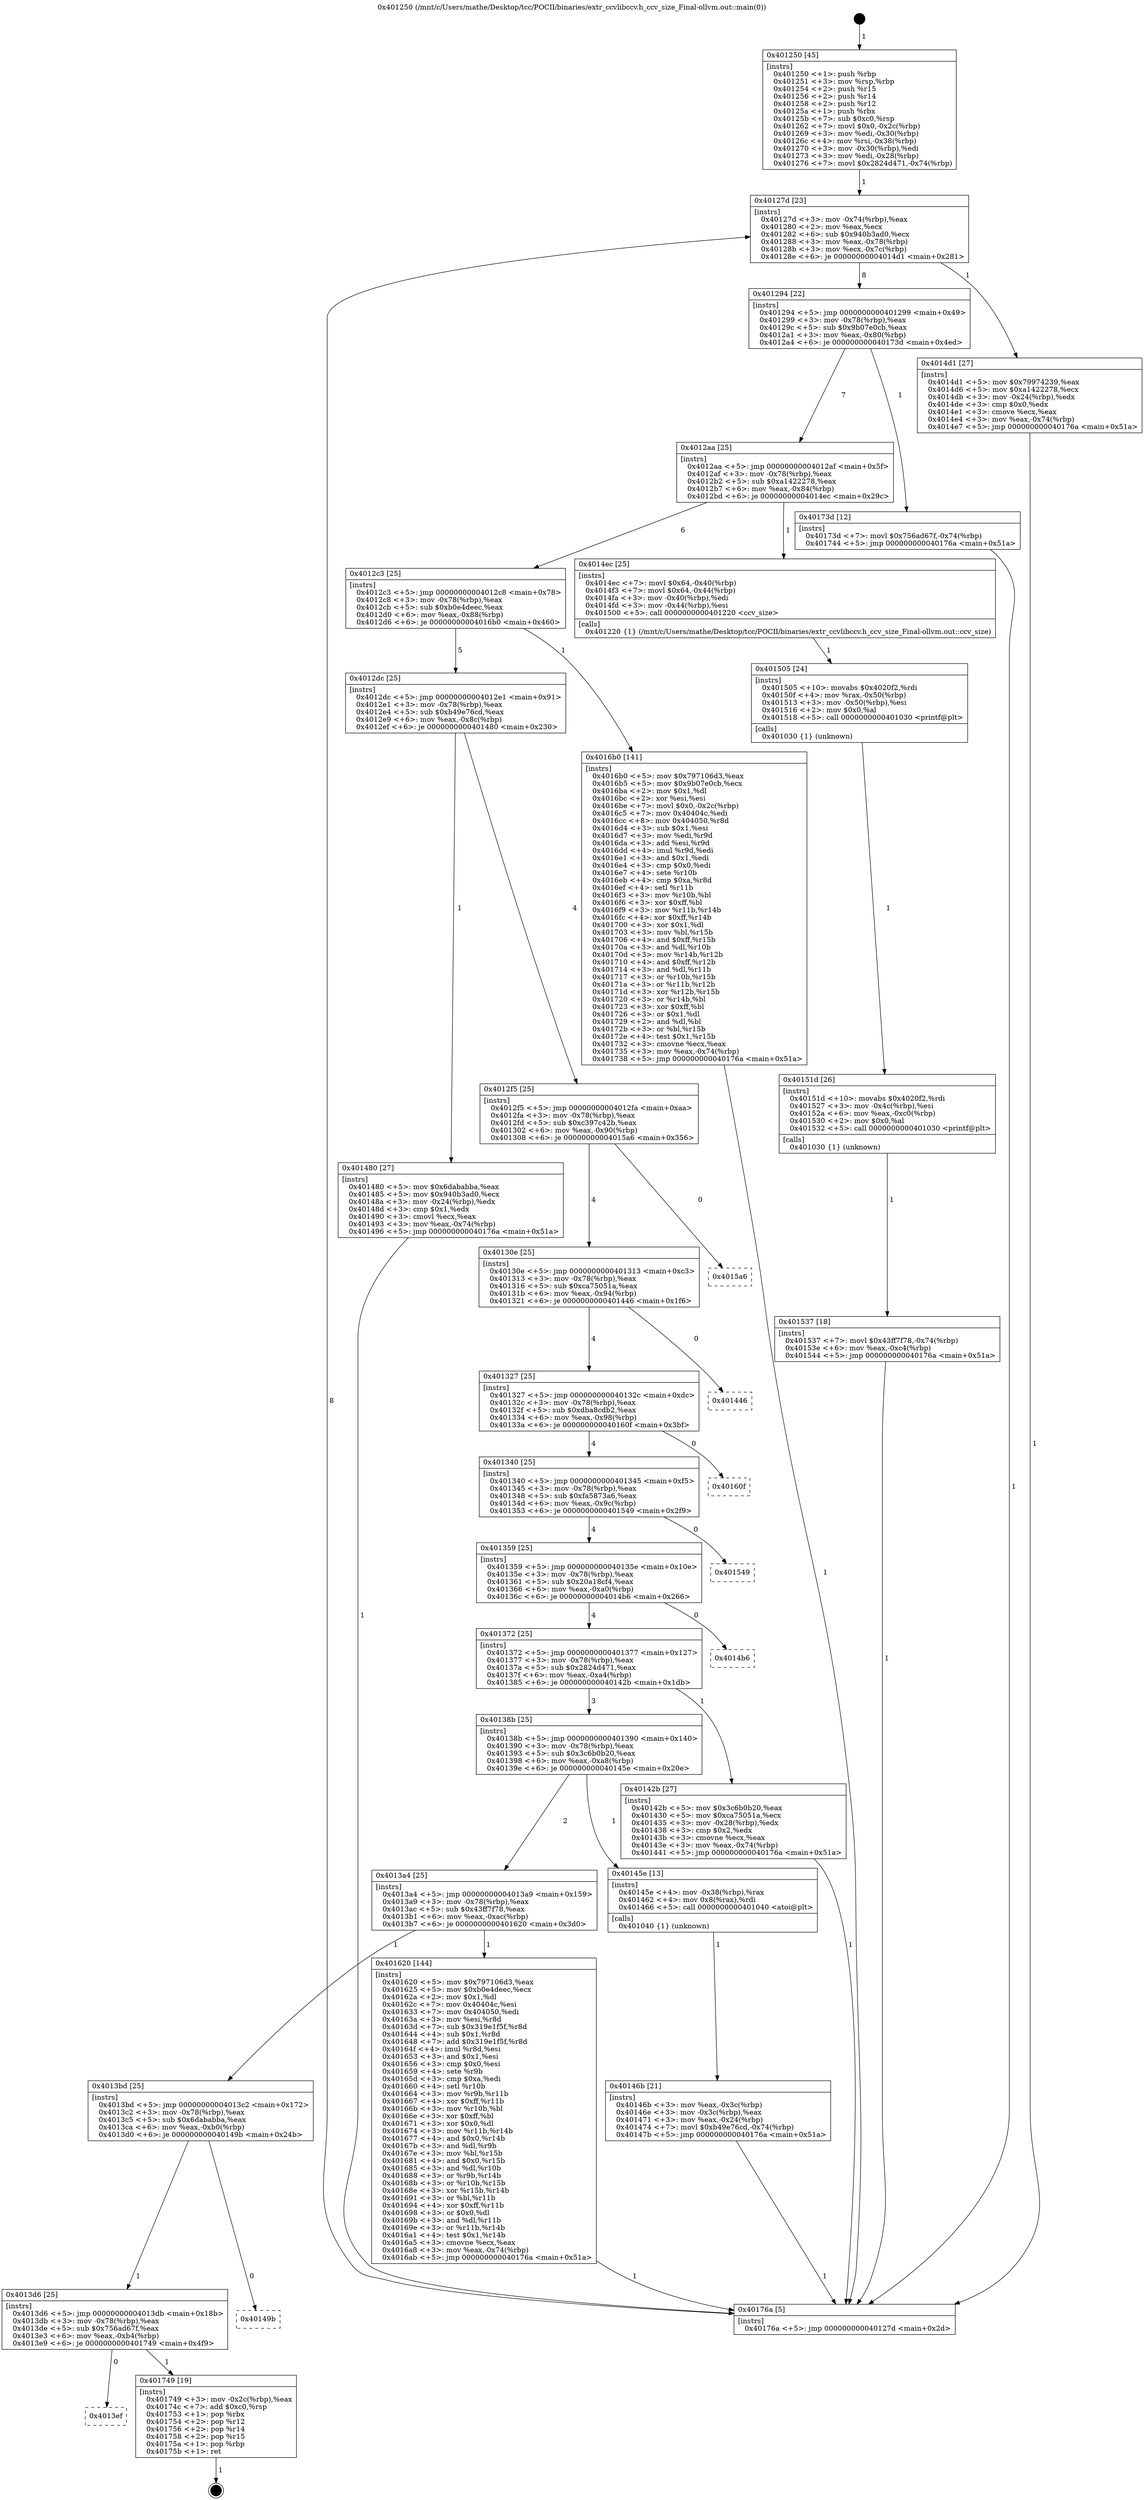 digraph "0x401250" {
  label = "0x401250 (/mnt/c/Users/mathe/Desktop/tcc/POCII/binaries/extr_ccvlibccv.h_ccv_size_Final-ollvm.out::main(0))"
  labelloc = "t"
  node[shape=record]

  Entry [label="",width=0.3,height=0.3,shape=circle,fillcolor=black,style=filled]
  "0x40127d" [label="{
     0x40127d [23]\l
     | [instrs]\l
     &nbsp;&nbsp;0x40127d \<+3\>: mov -0x74(%rbp),%eax\l
     &nbsp;&nbsp;0x401280 \<+2\>: mov %eax,%ecx\l
     &nbsp;&nbsp;0x401282 \<+6\>: sub $0x940b3ad0,%ecx\l
     &nbsp;&nbsp;0x401288 \<+3\>: mov %eax,-0x78(%rbp)\l
     &nbsp;&nbsp;0x40128b \<+3\>: mov %ecx,-0x7c(%rbp)\l
     &nbsp;&nbsp;0x40128e \<+6\>: je 00000000004014d1 \<main+0x281\>\l
  }"]
  "0x4014d1" [label="{
     0x4014d1 [27]\l
     | [instrs]\l
     &nbsp;&nbsp;0x4014d1 \<+5\>: mov $0x79974239,%eax\l
     &nbsp;&nbsp;0x4014d6 \<+5\>: mov $0xa1422278,%ecx\l
     &nbsp;&nbsp;0x4014db \<+3\>: mov -0x24(%rbp),%edx\l
     &nbsp;&nbsp;0x4014de \<+3\>: cmp $0x0,%edx\l
     &nbsp;&nbsp;0x4014e1 \<+3\>: cmove %ecx,%eax\l
     &nbsp;&nbsp;0x4014e4 \<+3\>: mov %eax,-0x74(%rbp)\l
     &nbsp;&nbsp;0x4014e7 \<+5\>: jmp 000000000040176a \<main+0x51a\>\l
  }"]
  "0x401294" [label="{
     0x401294 [22]\l
     | [instrs]\l
     &nbsp;&nbsp;0x401294 \<+5\>: jmp 0000000000401299 \<main+0x49\>\l
     &nbsp;&nbsp;0x401299 \<+3\>: mov -0x78(%rbp),%eax\l
     &nbsp;&nbsp;0x40129c \<+5\>: sub $0x9b07e0cb,%eax\l
     &nbsp;&nbsp;0x4012a1 \<+3\>: mov %eax,-0x80(%rbp)\l
     &nbsp;&nbsp;0x4012a4 \<+6\>: je 000000000040173d \<main+0x4ed\>\l
  }"]
  Exit [label="",width=0.3,height=0.3,shape=circle,fillcolor=black,style=filled,peripheries=2]
  "0x40173d" [label="{
     0x40173d [12]\l
     | [instrs]\l
     &nbsp;&nbsp;0x40173d \<+7\>: movl $0x756ad67f,-0x74(%rbp)\l
     &nbsp;&nbsp;0x401744 \<+5\>: jmp 000000000040176a \<main+0x51a\>\l
  }"]
  "0x4012aa" [label="{
     0x4012aa [25]\l
     | [instrs]\l
     &nbsp;&nbsp;0x4012aa \<+5\>: jmp 00000000004012af \<main+0x5f\>\l
     &nbsp;&nbsp;0x4012af \<+3\>: mov -0x78(%rbp),%eax\l
     &nbsp;&nbsp;0x4012b2 \<+5\>: sub $0xa1422278,%eax\l
     &nbsp;&nbsp;0x4012b7 \<+6\>: mov %eax,-0x84(%rbp)\l
     &nbsp;&nbsp;0x4012bd \<+6\>: je 00000000004014ec \<main+0x29c\>\l
  }"]
  "0x4013ef" [label="{
     0x4013ef\l
  }", style=dashed]
  "0x4014ec" [label="{
     0x4014ec [25]\l
     | [instrs]\l
     &nbsp;&nbsp;0x4014ec \<+7\>: movl $0x64,-0x40(%rbp)\l
     &nbsp;&nbsp;0x4014f3 \<+7\>: movl $0x64,-0x44(%rbp)\l
     &nbsp;&nbsp;0x4014fa \<+3\>: mov -0x40(%rbp),%edi\l
     &nbsp;&nbsp;0x4014fd \<+3\>: mov -0x44(%rbp),%esi\l
     &nbsp;&nbsp;0x401500 \<+5\>: call 0000000000401220 \<ccv_size\>\l
     | [calls]\l
     &nbsp;&nbsp;0x401220 \{1\} (/mnt/c/Users/mathe/Desktop/tcc/POCII/binaries/extr_ccvlibccv.h_ccv_size_Final-ollvm.out::ccv_size)\l
  }"]
  "0x4012c3" [label="{
     0x4012c3 [25]\l
     | [instrs]\l
     &nbsp;&nbsp;0x4012c3 \<+5\>: jmp 00000000004012c8 \<main+0x78\>\l
     &nbsp;&nbsp;0x4012c8 \<+3\>: mov -0x78(%rbp),%eax\l
     &nbsp;&nbsp;0x4012cb \<+5\>: sub $0xb0e4deec,%eax\l
     &nbsp;&nbsp;0x4012d0 \<+6\>: mov %eax,-0x88(%rbp)\l
     &nbsp;&nbsp;0x4012d6 \<+6\>: je 00000000004016b0 \<main+0x460\>\l
  }"]
  "0x401749" [label="{
     0x401749 [19]\l
     | [instrs]\l
     &nbsp;&nbsp;0x401749 \<+3\>: mov -0x2c(%rbp),%eax\l
     &nbsp;&nbsp;0x40174c \<+7\>: add $0xc0,%rsp\l
     &nbsp;&nbsp;0x401753 \<+1\>: pop %rbx\l
     &nbsp;&nbsp;0x401754 \<+2\>: pop %r12\l
     &nbsp;&nbsp;0x401756 \<+2\>: pop %r14\l
     &nbsp;&nbsp;0x401758 \<+2\>: pop %r15\l
     &nbsp;&nbsp;0x40175a \<+1\>: pop %rbp\l
     &nbsp;&nbsp;0x40175b \<+1\>: ret\l
  }"]
  "0x4016b0" [label="{
     0x4016b0 [141]\l
     | [instrs]\l
     &nbsp;&nbsp;0x4016b0 \<+5\>: mov $0x797106d3,%eax\l
     &nbsp;&nbsp;0x4016b5 \<+5\>: mov $0x9b07e0cb,%ecx\l
     &nbsp;&nbsp;0x4016ba \<+2\>: mov $0x1,%dl\l
     &nbsp;&nbsp;0x4016bc \<+2\>: xor %esi,%esi\l
     &nbsp;&nbsp;0x4016be \<+7\>: movl $0x0,-0x2c(%rbp)\l
     &nbsp;&nbsp;0x4016c5 \<+7\>: mov 0x40404c,%edi\l
     &nbsp;&nbsp;0x4016cc \<+8\>: mov 0x404050,%r8d\l
     &nbsp;&nbsp;0x4016d4 \<+3\>: sub $0x1,%esi\l
     &nbsp;&nbsp;0x4016d7 \<+3\>: mov %edi,%r9d\l
     &nbsp;&nbsp;0x4016da \<+3\>: add %esi,%r9d\l
     &nbsp;&nbsp;0x4016dd \<+4\>: imul %r9d,%edi\l
     &nbsp;&nbsp;0x4016e1 \<+3\>: and $0x1,%edi\l
     &nbsp;&nbsp;0x4016e4 \<+3\>: cmp $0x0,%edi\l
     &nbsp;&nbsp;0x4016e7 \<+4\>: sete %r10b\l
     &nbsp;&nbsp;0x4016eb \<+4\>: cmp $0xa,%r8d\l
     &nbsp;&nbsp;0x4016ef \<+4\>: setl %r11b\l
     &nbsp;&nbsp;0x4016f3 \<+3\>: mov %r10b,%bl\l
     &nbsp;&nbsp;0x4016f6 \<+3\>: xor $0xff,%bl\l
     &nbsp;&nbsp;0x4016f9 \<+3\>: mov %r11b,%r14b\l
     &nbsp;&nbsp;0x4016fc \<+4\>: xor $0xff,%r14b\l
     &nbsp;&nbsp;0x401700 \<+3\>: xor $0x1,%dl\l
     &nbsp;&nbsp;0x401703 \<+3\>: mov %bl,%r15b\l
     &nbsp;&nbsp;0x401706 \<+4\>: and $0xff,%r15b\l
     &nbsp;&nbsp;0x40170a \<+3\>: and %dl,%r10b\l
     &nbsp;&nbsp;0x40170d \<+3\>: mov %r14b,%r12b\l
     &nbsp;&nbsp;0x401710 \<+4\>: and $0xff,%r12b\l
     &nbsp;&nbsp;0x401714 \<+3\>: and %dl,%r11b\l
     &nbsp;&nbsp;0x401717 \<+3\>: or %r10b,%r15b\l
     &nbsp;&nbsp;0x40171a \<+3\>: or %r11b,%r12b\l
     &nbsp;&nbsp;0x40171d \<+3\>: xor %r12b,%r15b\l
     &nbsp;&nbsp;0x401720 \<+3\>: or %r14b,%bl\l
     &nbsp;&nbsp;0x401723 \<+3\>: xor $0xff,%bl\l
     &nbsp;&nbsp;0x401726 \<+3\>: or $0x1,%dl\l
     &nbsp;&nbsp;0x401729 \<+2\>: and %dl,%bl\l
     &nbsp;&nbsp;0x40172b \<+3\>: or %bl,%r15b\l
     &nbsp;&nbsp;0x40172e \<+4\>: test $0x1,%r15b\l
     &nbsp;&nbsp;0x401732 \<+3\>: cmovne %ecx,%eax\l
     &nbsp;&nbsp;0x401735 \<+3\>: mov %eax,-0x74(%rbp)\l
     &nbsp;&nbsp;0x401738 \<+5\>: jmp 000000000040176a \<main+0x51a\>\l
  }"]
  "0x4012dc" [label="{
     0x4012dc [25]\l
     | [instrs]\l
     &nbsp;&nbsp;0x4012dc \<+5\>: jmp 00000000004012e1 \<main+0x91\>\l
     &nbsp;&nbsp;0x4012e1 \<+3\>: mov -0x78(%rbp),%eax\l
     &nbsp;&nbsp;0x4012e4 \<+5\>: sub $0xb49e76cd,%eax\l
     &nbsp;&nbsp;0x4012e9 \<+6\>: mov %eax,-0x8c(%rbp)\l
     &nbsp;&nbsp;0x4012ef \<+6\>: je 0000000000401480 \<main+0x230\>\l
  }"]
  "0x4013d6" [label="{
     0x4013d6 [25]\l
     | [instrs]\l
     &nbsp;&nbsp;0x4013d6 \<+5\>: jmp 00000000004013db \<main+0x18b\>\l
     &nbsp;&nbsp;0x4013db \<+3\>: mov -0x78(%rbp),%eax\l
     &nbsp;&nbsp;0x4013de \<+5\>: sub $0x756ad67f,%eax\l
     &nbsp;&nbsp;0x4013e3 \<+6\>: mov %eax,-0xb4(%rbp)\l
     &nbsp;&nbsp;0x4013e9 \<+6\>: je 0000000000401749 \<main+0x4f9\>\l
  }"]
  "0x401480" [label="{
     0x401480 [27]\l
     | [instrs]\l
     &nbsp;&nbsp;0x401480 \<+5\>: mov $0x6dababba,%eax\l
     &nbsp;&nbsp;0x401485 \<+5\>: mov $0x940b3ad0,%ecx\l
     &nbsp;&nbsp;0x40148a \<+3\>: mov -0x24(%rbp),%edx\l
     &nbsp;&nbsp;0x40148d \<+3\>: cmp $0x1,%edx\l
     &nbsp;&nbsp;0x401490 \<+3\>: cmovl %ecx,%eax\l
     &nbsp;&nbsp;0x401493 \<+3\>: mov %eax,-0x74(%rbp)\l
     &nbsp;&nbsp;0x401496 \<+5\>: jmp 000000000040176a \<main+0x51a\>\l
  }"]
  "0x4012f5" [label="{
     0x4012f5 [25]\l
     | [instrs]\l
     &nbsp;&nbsp;0x4012f5 \<+5\>: jmp 00000000004012fa \<main+0xaa\>\l
     &nbsp;&nbsp;0x4012fa \<+3\>: mov -0x78(%rbp),%eax\l
     &nbsp;&nbsp;0x4012fd \<+5\>: sub $0xc397c42b,%eax\l
     &nbsp;&nbsp;0x401302 \<+6\>: mov %eax,-0x90(%rbp)\l
     &nbsp;&nbsp;0x401308 \<+6\>: je 00000000004015a6 \<main+0x356\>\l
  }"]
  "0x40149b" [label="{
     0x40149b\l
  }", style=dashed]
  "0x4015a6" [label="{
     0x4015a6\l
  }", style=dashed]
  "0x40130e" [label="{
     0x40130e [25]\l
     | [instrs]\l
     &nbsp;&nbsp;0x40130e \<+5\>: jmp 0000000000401313 \<main+0xc3\>\l
     &nbsp;&nbsp;0x401313 \<+3\>: mov -0x78(%rbp),%eax\l
     &nbsp;&nbsp;0x401316 \<+5\>: sub $0xca75051a,%eax\l
     &nbsp;&nbsp;0x40131b \<+6\>: mov %eax,-0x94(%rbp)\l
     &nbsp;&nbsp;0x401321 \<+6\>: je 0000000000401446 \<main+0x1f6\>\l
  }"]
  "0x4013bd" [label="{
     0x4013bd [25]\l
     | [instrs]\l
     &nbsp;&nbsp;0x4013bd \<+5\>: jmp 00000000004013c2 \<main+0x172\>\l
     &nbsp;&nbsp;0x4013c2 \<+3\>: mov -0x78(%rbp),%eax\l
     &nbsp;&nbsp;0x4013c5 \<+5\>: sub $0x6dababba,%eax\l
     &nbsp;&nbsp;0x4013ca \<+6\>: mov %eax,-0xb0(%rbp)\l
     &nbsp;&nbsp;0x4013d0 \<+6\>: je 000000000040149b \<main+0x24b\>\l
  }"]
  "0x401446" [label="{
     0x401446\l
  }", style=dashed]
  "0x401327" [label="{
     0x401327 [25]\l
     | [instrs]\l
     &nbsp;&nbsp;0x401327 \<+5\>: jmp 000000000040132c \<main+0xdc\>\l
     &nbsp;&nbsp;0x40132c \<+3\>: mov -0x78(%rbp),%eax\l
     &nbsp;&nbsp;0x40132f \<+5\>: sub $0xdba8cdb2,%eax\l
     &nbsp;&nbsp;0x401334 \<+6\>: mov %eax,-0x98(%rbp)\l
     &nbsp;&nbsp;0x40133a \<+6\>: je 000000000040160f \<main+0x3bf\>\l
  }"]
  "0x401620" [label="{
     0x401620 [144]\l
     | [instrs]\l
     &nbsp;&nbsp;0x401620 \<+5\>: mov $0x797106d3,%eax\l
     &nbsp;&nbsp;0x401625 \<+5\>: mov $0xb0e4deec,%ecx\l
     &nbsp;&nbsp;0x40162a \<+2\>: mov $0x1,%dl\l
     &nbsp;&nbsp;0x40162c \<+7\>: mov 0x40404c,%esi\l
     &nbsp;&nbsp;0x401633 \<+7\>: mov 0x404050,%edi\l
     &nbsp;&nbsp;0x40163a \<+3\>: mov %esi,%r8d\l
     &nbsp;&nbsp;0x40163d \<+7\>: sub $0x319e1f5f,%r8d\l
     &nbsp;&nbsp;0x401644 \<+4\>: sub $0x1,%r8d\l
     &nbsp;&nbsp;0x401648 \<+7\>: add $0x319e1f5f,%r8d\l
     &nbsp;&nbsp;0x40164f \<+4\>: imul %r8d,%esi\l
     &nbsp;&nbsp;0x401653 \<+3\>: and $0x1,%esi\l
     &nbsp;&nbsp;0x401656 \<+3\>: cmp $0x0,%esi\l
     &nbsp;&nbsp;0x401659 \<+4\>: sete %r9b\l
     &nbsp;&nbsp;0x40165d \<+3\>: cmp $0xa,%edi\l
     &nbsp;&nbsp;0x401660 \<+4\>: setl %r10b\l
     &nbsp;&nbsp;0x401664 \<+3\>: mov %r9b,%r11b\l
     &nbsp;&nbsp;0x401667 \<+4\>: xor $0xff,%r11b\l
     &nbsp;&nbsp;0x40166b \<+3\>: mov %r10b,%bl\l
     &nbsp;&nbsp;0x40166e \<+3\>: xor $0xff,%bl\l
     &nbsp;&nbsp;0x401671 \<+3\>: xor $0x0,%dl\l
     &nbsp;&nbsp;0x401674 \<+3\>: mov %r11b,%r14b\l
     &nbsp;&nbsp;0x401677 \<+4\>: and $0x0,%r14b\l
     &nbsp;&nbsp;0x40167b \<+3\>: and %dl,%r9b\l
     &nbsp;&nbsp;0x40167e \<+3\>: mov %bl,%r15b\l
     &nbsp;&nbsp;0x401681 \<+4\>: and $0x0,%r15b\l
     &nbsp;&nbsp;0x401685 \<+3\>: and %dl,%r10b\l
     &nbsp;&nbsp;0x401688 \<+3\>: or %r9b,%r14b\l
     &nbsp;&nbsp;0x40168b \<+3\>: or %r10b,%r15b\l
     &nbsp;&nbsp;0x40168e \<+3\>: xor %r15b,%r14b\l
     &nbsp;&nbsp;0x401691 \<+3\>: or %bl,%r11b\l
     &nbsp;&nbsp;0x401694 \<+4\>: xor $0xff,%r11b\l
     &nbsp;&nbsp;0x401698 \<+3\>: or $0x0,%dl\l
     &nbsp;&nbsp;0x40169b \<+3\>: and %dl,%r11b\l
     &nbsp;&nbsp;0x40169e \<+3\>: or %r11b,%r14b\l
     &nbsp;&nbsp;0x4016a1 \<+4\>: test $0x1,%r14b\l
     &nbsp;&nbsp;0x4016a5 \<+3\>: cmovne %ecx,%eax\l
     &nbsp;&nbsp;0x4016a8 \<+3\>: mov %eax,-0x74(%rbp)\l
     &nbsp;&nbsp;0x4016ab \<+5\>: jmp 000000000040176a \<main+0x51a\>\l
  }"]
  "0x40160f" [label="{
     0x40160f\l
  }", style=dashed]
  "0x401340" [label="{
     0x401340 [25]\l
     | [instrs]\l
     &nbsp;&nbsp;0x401340 \<+5\>: jmp 0000000000401345 \<main+0xf5\>\l
     &nbsp;&nbsp;0x401345 \<+3\>: mov -0x78(%rbp),%eax\l
     &nbsp;&nbsp;0x401348 \<+5\>: sub $0xfa5873a6,%eax\l
     &nbsp;&nbsp;0x40134d \<+6\>: mov %eax,-0x9c(%rbp)\l
     &nbsp;&nbsp;0x401353 \<+6\>: je 0000000000401549 \<main+0x2f9\>\l
  }"]
  "0x401537" [label="{
     0x401537 [18]\l
     | [instrs]\l
     &nbsp;&nbsp;0x401537 \<+7\>: movl $0x43ff7f78,-0x74(%rbp)\l
     &nbsp;&nbsp;0x40153e \<+6\>: mov %eax,-0xc4(%rbp)\l
     &nbsp;&nbsp;0x401544 \<+5\>: jmp 000000000040176a \<main+0x51a\>\l
  }"]
  "0x401549" [label="{
     0x401549\l
  }", style=dashed]
  "0x401359" [label="{
     0x401359 [25]\l
     | [instrs]\l
     &nbsp;&nbsp;0x401359 \<+5\>: jmp 000000000040135e \<main+0x10e\>\l
     &nbsp;&nbsp;0x40135e \<+3\>: mov -0x78(%rbp),%eax\l
     &nbsp;&nbsp;0x401361 \<+5\>: sub $0x20a18cf4,%eax\l
     &nbsp;&nbsp;0x401366 \<+6\>: mov %eax,-0xa0(%rbp)\l
     &nbsp;&nbsp;0x40136c \<+6\>: je 00000000004014b6 \<main+0x266\>\l
  }"]
  "0x40151d" [label="{
     0x40151d [26]\l
     | [instrs]\l
     &nbsp;&nbsp;0x40151d \<+10\>: movabs $0x4020f2,%rdi\l
     &nbsp;&nbsp;0x401527 \<+3\>: mov -0x4c(%rbp),%esi\l
     &nbsp;&nbsp;0x40152a \<+6\>: mov %eax,-0xc0(%rbp)\l
     &nbsp;&nbsp;0x401530 \<+2\>: mov $0x0,%al\l
     &nbsp;&nbsp;0x401532 \<+5\>: call 0000000000401030 \<printf@plt\>\l
     | [calls]\l
     &nbsp;&nbsp;0x401030 \{1\} (unknown)\l
  }"]
  "0x4014b6" [label="{
     0x4014b6\l
  }", style=dashed]
  "0x401372" [label="{
     0x401372 [25]\l
     | [instrs]\l
     &nbsp;&nbsp;0x401372 \<+5\>: jmp 0000000000401377 \<main+0x127\>\l
     &nbsp;&nbsp;0x401377 \<+3\>: mov -0x78(%rbp),%eax\l
     &nbsp;&nbsp;0x40137a \<+5\>: sub $0x2824d471,%eax\l
     &nbsp;&nbsp;0x40137f \<+6\>: mov %eax,-0xa4(%rbp)\l
     &nbsp;&nbsp;0x401385 \<+6\>: je 000000000040142b \<main+0x1db\>\l
  }"]
  "0x401505" [label="{
     0x401505 [24]\l
     | [instrs]\l
     &nbsp;&nbsp;0x401505 \<+10\>: movabs $0x4020f2,%rdi\l
     &nbsp;&nbsp;0x40150f \<+4\>: mov %rax,-0x50(%rbp)\l
     &nbsp;&nbsp;0x401513 \<+3\>: mov -0x50(%rbp),%esi\l
     &nbsp;&nbsp;0x401516 \<+2\>: mov $0x0,%al\l
     &nbsp;&nbsp;0x401518 \<+5\>: call 0000000000401030 \<printf@plt\>\l
     | [calls]\l
     &nbsp;&nbsp;0x401030 \{1\} (unknown)\l
  }"]
  "0x40142b" [label="{
     0x40142b [27]\l
     | [instrs]\l
     &nbsp;&nbsp;0x40142b \<+5\>: mov $0x3c6b0b20,%eax\l
     &nbsp;&nbsp;0x401430 \<+5\>: mov $0xca75051a,%ecx\l
     &nbsp;&nbsp;0x401435 \<+3\>: mov -0x28(%rbp),%edx\l
     &nbsp;&nbsp;0x401438 \<+3\>: cmp $0x2,%edx\l
     &nbsp;&nbsp;0x40143b \<+3\>: cmovne %ecx,%eax\l
     &nbsp;&nbsp;0x40143e \<+3\>: mov %eax,-0x74(%rbp)\l
     &nbsp;&nbsp;0x401441 \<+5\>: jmp 000000000040176a \<main+0x51a\>\l
  }"]
  "0x40138b" [label="{
     0x40138b [25]\l
     | [instrs]\l
     &nbsp;&nbsp;0x40138b \<+5\>: jmp 0000000000401390 \<main+0x140\>\l
     &nbsp;&nbsp;0x401390 \<+3\>: mov -0x78(%rbp),%eax\l
     &nbsp;&nbsp;0x401393 \<+5\>: sub $0x3c6b0b20,%eax\l
     &nbsp;&nbsp;0x401398 \<+6\>: mov %eax,-0xa8(%rbp)\l
     &nbsp;&nbsp;0x40139e \<+6\>: je 000000000040145e \<main+0x20e\>\l
  }"]
  "0x40176a" [label="{
     0x40176a [5]\l
     | [instrs]\l
     &nbsp;&nbsp;0x40176a \<+5\>: jmp 000000000040127d \<main+0x2d\>\l
  }"]
  "0x401250" [label="{
     0x401250 [45]\l
     | [instrs]\l
     &nbsp;&nbsp;0x401250 \<+1\>: push %rbp\l
     &nbsp;&nbsp;0x401251 \<+3\>: mov %rsp,%rbp\l
     &nbsp;&nbsp;0x401254 \<+2\>: push %r15\l
     &nbsp;&nbsp;0x401256 \<+2\>: push %r14\l
     &nbsp;&nbsp;0x401258 \<+2\>: push %r12\l
     &nbsp;&nbsp;0x40125a \<+1\>: push %rbx\l
     &nbsp;&nbsp;0x40125b \<+7\>: sub $0xc0,%rsp\l
     &nbsp;&nbsp;0x401262 \<+7\>: movl $0x0,-0x2c(%rbp)\l
     &nbsp;&nbsp;0x401269 \<+3\>: mov %edi,-0x30(%rbp)\l
     &nbsp;&nbsp;0x40126c \<+4\>: mov %rsi,-0x38(%rbp)\l
     &nbsp;&nbsp;0x401270 \<+3\>: mov -0x30(%rbp),%edi\l
     &nbsp;&nbsp;0x401273 \<+3\>: mov %edi,-0x28(%rbp)\l
     &nbsp;&nbsp;0x401276 \<+7\>: movl $0x2824d471,-0x74(%rbp)\l
  }"]
  "0x40146b" [label="{
     0x40146b [21]\l
     | [instrs]\l
     &nbsp;&nbsp;0x40146b \<+3\>: mov %eax,-0x3c(%rbp)\l
     &nbsp;&nbsp;0x40146e \<+3\>: mov -0x3c(%rbp),%eax\l
     &nbsp;&nbsp;0x401471 \<+3\>: mov %eax,-0x24(%rbp)\l
     &nbsp;&nbsp;0x401474 \<+7\>: movl $0xb49e76cd,-0x74(%rbp)\l
     &nbsp;&nbsp;0x40147b \<+5\>: jmp 000000000040176a \<main+0x51a\>\l
  }"]
  "0x40145e" [label="{
     0x40145e [13]\l
     | [instrs]\l
     &nbsp;&nbsp;0x40145e \<+4\>: mov -0x38(%rbp),%rax\l
     &nbsp;&nbsp;0x401462 \<+4\>: mov 0x8(%rax),%rdi\l
     &nbsp;&nbsp;0x401466 \<+5\>: call 0000000000401040 \<atoi@plt\>\l
     | [calls]\l
     &nbsp;&nbsp;0x401040 \{1\} (unknown)\l
  }"]
  "0x4013a4" [label="{
     0x4013a4 [25]\l
     | [instrs]\l
     &nbsp;&nbsp;0x4013a4 \<+5\>: jmp 00000000004013a9 \<main+0x159\>\l
     &nbsp;&nbsp;0x4013a9 \<+3\>: mov -0x78(%rbp),%eax\l
     &nbsp;&nbsp;0x4013ac \<+5\>: sub $0x43ff7f78,%eax\l
     &nbsp;&nbsp;0x4013b1 \<+6\>: mov %eax,-0xac(%rbp)\l
     &nbsp;&nbsp;0x4013b7 \<+6\>: je 0000000000401620 \<main+0x3d0\>\l
  }"]
  Entry -> "0x401250" [label=" 1"]
  "0x40127d" -> "0x4014d1" [label=" 1"]
  "0x40127d" -> "0x401294" [label=" 8"]
  "0x401749" -> Exit [label=" 1"]
  "0x401294" -> "0x40173d" [label=" 1"]
  "0x401294" -> "0x4012aa" [label=" 7"]
  "0x4013d6" -> "0x4013ef" [label=" 0"]
  "0x4012aa" -> "0x4014ec" [label=" 1"]
  "0x4012aa" -> "0x4012c3" [label=" 6"]
  "0x4013d6" -> "0x401749" [label=" 1"]
  "0x4012c3" -> "0x4016b0" [label=" 1"]
  "0x4012c3" -> "0x4012dc" [label=" 5"]
  "0x4013bd" -> "0x4013d6" [label=" 1"]
  "0x4012dc" -> "0x401480" [label=" 1"]
  "0x4012dc" -> "0x4012f5" [label=" 4"]
  "0x4013bd" -> "0x40149b" [label=" 0"]
  "0x4012f5" -> "0x4015a6" [label=" 0"]
  "0x4012f5" -> "0x40130e" [label=" 4"]
  "0x40173d" -> "0x40176a" [label=" 1"]
  "0x40130e" -> "0x401446" [label=" 0"]
  "0x40130e" -> "0x401327" [label=" 4"]
  "0x4016b0" -> "0x40176a" [label=" 1"]
  "0x401327" -> "0x40160f" [label=" 0"]
  "0x401327" -> "0x401340" [label=" 4"]
  "0x401620" -> "0x40176a" [label=" 1"]
  "0x401340" -> "0x401549" [label=" 0"]
  "0x401340" -> "0x401359" [label=" 4"]
  "0x4013a4" -> "0x401620" [label=" 1"]
  "0x401359" -> "0x4014b6" [label=" 0"]
  "0x401359" -> "0x401372" [label=" 4"]
  "0x4013a4" -> "0x4013bd" [label=" 1"]
  "0x401372" -> "0x40142b" [label=" 1"]
  "0x401372" -> "0x40138b" [label=" 3"]
  "0x40142b" -> "0x40176a" [label=" 1"]
  "0x401250" -> "0x40127d" [label=" 1"]
  "0x40176a" -> "0x40127d" [label=" 8"]
  "0x401537" -> "0x40176a" [label=" 1"]
  "0x40138b" -> "0x40145e" [label=" 1"]
  "0x40138b" -> "0x4013a4" [label=" 2"]
  "0x40145e" -> "0x40146b" [label=" 1"]
  "0x40146b" -> "0x40176a" [label=" 1"]
  "0x401480" -> "0x40176a" [label=" 1"]
  "0x4014d1" -> "0x40176a" [label=" 1"]
  "0x4014ec" -> "0x401505" [label=" 1"]
  "0x401505" -> "0x40151d" [label=" 1"]
  "0x40151d" -> "0x401537" [label=" 1"]
}
